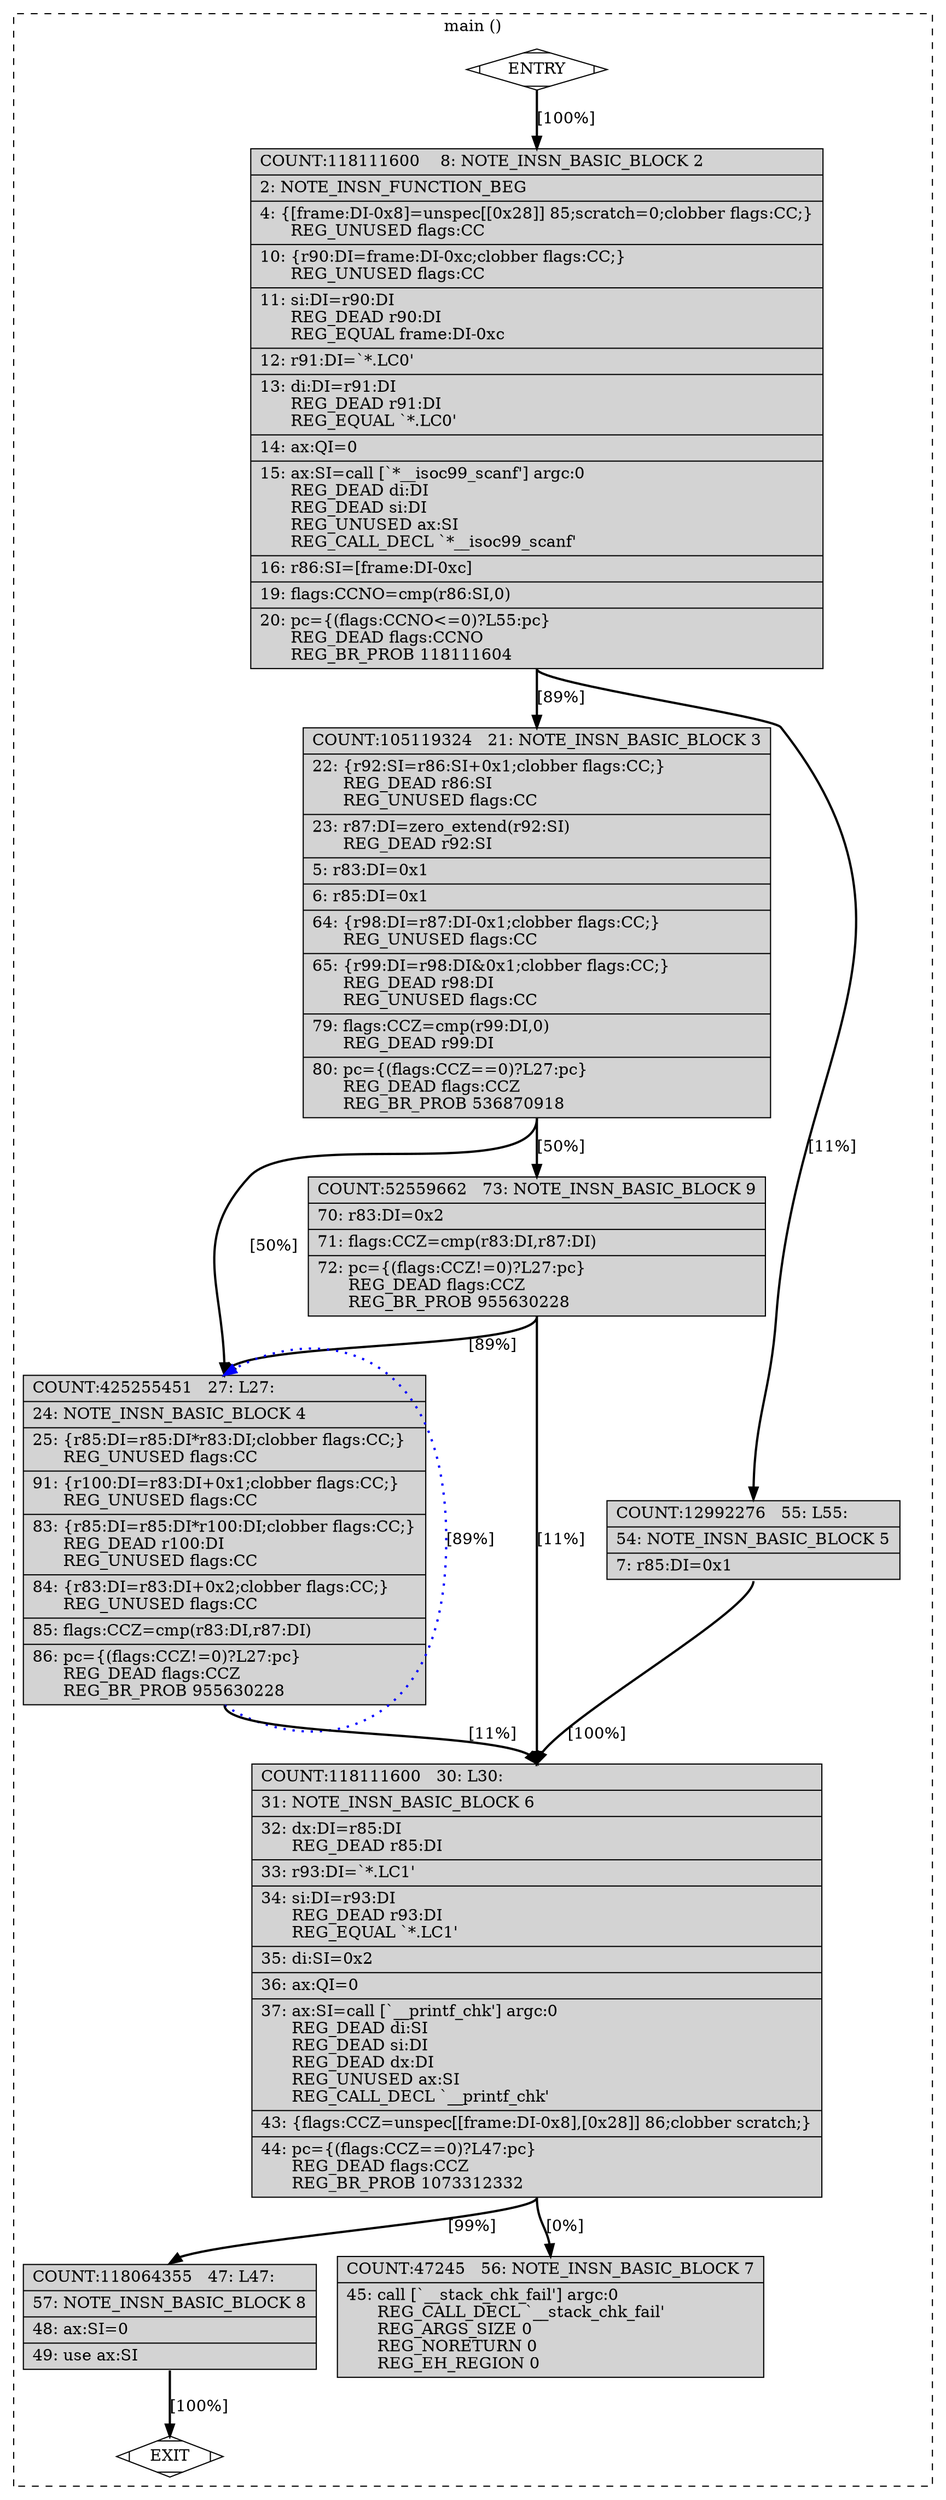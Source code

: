 digraph "main.c.283r.fwprop2" {
overlap=false;
subgraph "cluster_main" {
	style="dashed";
	color="black";
	label="main ()";
	fn_23_basic_block_0 [shape=Mdiamond,style=filled,fillcolor=white,label="ENTRY"];

	fn_23_basic_block_2 [shape=record,style=filled,fillcolor=lightgrey,label="{COUNT:118111600\ \ \ \ 8:\ NOTE_INSN_BASIC_BLOCK\ 2\l\
|\ \ \ \ 2:\ NOTE_INSN_FUNCTION_BEG\l\
|\ \ \ \ 4:\ \{[frame:DI-0x8]=unspec[[0x28]]\ 85;scratch=0;clobber\ flags:CC;\}\l\
\ \ \ \ \ \ REG_UNUSED\ flags:CC\l\
|\ \ \ 10:\ \{r90:DI=frame:DI-0xc;clobber\ flags:CC;\}\l\
\ \ \ \ \ \ REG_UNUSED\ flags:CC\l\
|\ \ \ 11:\ si:DI=r90:DI\l\
\ \ \ \ \ \ REG_DEAD\ r90:DI\l\
\ \ \ \ \ \ REG_EQUAL\ frame:DI-0xc\l\
|\ \ \ 12:\ r91:DI=`*.LC0'\l\
|\ \ \ 13:\ di:DI=r91:DI\l\
\ \ \ \ \ \ REG_DEAD\ r91:DI\l\
\ \ \ \ \ \ REG_EQUAL\ `*.LC0'\l\
|\ \ \ 14:\ ax:QI=0\l\
|\ \ \ 15:\ ax:SI=call\ [`*__isoc99_scanf']\ argc:0\l\
\ \ \ \ \ \ REG_DEAD\ di:DI\l\
\ \ \ \ \ \ REG_DEAD\ si:DI\l\
\ \ \ \ \ \ REG_UNUSED\ ax:SI\l\
\ \ \ \ \ \ REG_CALL_DECL\ `*__isoc99_scanf'\l\
|\ \ \ 16:\ r86:SI=[frame:DI-0xc]\l\
|\ \ \ 19:\ flags:CCNO=cmp(r86:SI,0)\l\
|\ \ \ 20:\ pc=\{(flags:CCNO\<=0)?L55:pc\}\l\
\ \ \ \ \ \ REG_DEAD\ flags:CCNO\l\
\ \ \ \ \ \ REG_BR_PROB\ 118111604\l\
}"];

	fn_23_basic_block_5 [shape=record,style=filled,fillcolor=lightgrey,label="{COUNT:12992276\ \ \ 55:\ L55:\l\
|\ \ \ 54:\ NOTE_INSN_BASIC_BLOCK\ 5\l\
|\ \ \ \ 7:\ r85:DI=0x1\l\
}"];

	fn_23_basic_block_3 [shape=record,style=filled,fillcolor=lightgrey,label="{COUNT:105119324\ \ \ 21:\ NOTE_INSN_BASIC_BLOCK\ 3\l\
|\ \ \ 22:\ \{r92:SI=r86:SI+0x1;clobber\ flags:CC;\}\l\
\ \ \ \ \ \ REG_DEAD\ r86:SI\l\
\ \ \ \ \ \ REG_UNUSED\ flags:CC\l\
|\ \ \ 23:\ r87:DI=zero_extend(r92:SI)\l\
\ \ \ \ \ \ REG_DEAD\ r92:SI\l\
|\ \ \ \ 5:\ r83:DI=0x1\l\
|\ \ \ \ 6:\ r85:DI=0x1\l\
|\ \ \ 64:\ \{r98:DI=r87:DI-0x1;clobber\ flags:CC;\}\l\
\ \ \ \ \ \ REG_UNUSED\ flags:CC\l\
|\ \ \ 65:\ \{r99:DI=r98:DI&0x1;clobber\ flags:CC;\}\l\
\ \ \ \ \ \ REG_DEAD\ r98:DI\l\
\ \ \ \ \ \ REG_UNUSED\ flags:CC\l\
|\ \ \ 79:\ flags:CCZ=cmp(r99:DI,0)\l\
\ \ \ \ \ \ REG_DEAD\ r99:DI\l\
|\ \ \ 80:\ pc=\{(flags:CCZ==0)?L27:pc\}\l\
\ \ \ \ \ \ REG_DEAD\ flags:CCZ\l\
\ \ \ \ \ \ REG_BR_PROB\ 536870918\l\
}"];

	fn_23_basic_block_9 [shape=record,style=filled,fillcolor=lightgrey,label="{COUNT:52559662\ \ \ 73:\ NOTE_INSN_BASIC_BLOCK\ 9\l\
|\ \ \ 70:\ r83:DI=0x2\l\
|\ \ \ 71:\ flags:CCZ=cmp(r83:DI,r87:DI)\l\
|\ \ \ 72:\ pc=\{(flags:CCZ!=0)?L27:pc\}\l\
\ \ \ \ \ \ REG_DEAD\ flags:CCZ\l\
\ \ \ \ \ \ REG_BR_PROB\ 955630228\l\
}"];

	fn_23_basic_block_4 [shape=record,style=filled,fillcolor=lightgrey,label="{COUNT:425255451\ \ \ 27:\ L27:\l\
|\ \ \ 24:\ NOTE_INSN_BASIC_BLOCK\ 4\l\
|\ \ \ 25:\ \{r85:DI=r85:DI*r83:DI;clobber\ flags:CC;\}\l\
\ \ \ \ \ \ REG_UNUSED\ flags:CC\l\
|\ \ \ 91:\ \{r100:DI=r83:DI+0x1;clobber\ flags:CC;\}\l\
\ \ \ \ \ \ REG_UNUSED\ flags:CC\l\
|\ \ \ 83:\ \{r85:DI=r85:DI*r100:DI;clobber\ flags:CC;\}\l\
\ \ \ \ \ \ REG_DEAD\ r100:DI\l\
\ \ \ \ \ \ REG_UNUSED\ flags:CC\l\
|\ \ \ 84:\ \{r83:DI=r83:DI+0x2;clobber\ flags:CC;\}\l\
\ \ \ \ \ \ REG_UNUSED\ flags:CC\l\
|\ \ \ 85:\ flags:CCZ=cmp(r83:DI,r87:DI)\l\
|\ \ \ 86:\ pc=\{(flags:CCZ!=0)?L27:pc\}\l\
\ \ \ \ \ \ REG_DEAD\ flags:CCZ\l\
\ \ \ \ \ \ REG_BR_PROB\ 955630228\l\
}"];

	fn_23_basic_block_6 [shape=record,style=filled,fillcolor=lightgrey,label="{COUNT:118111600\ \ \ 30:\ L30:\l\
|\ \ \ 31:\ NOTE_INSN_BASIC_BLOCK\ 6\l\
|\ \ \ 32:\ dx:DI=r85:DI\l\
\ \ \ \ \ \ REG_DEAD\ r85:DI\l\
|\ \ \ 33:\ r93:DI=`*.LC1'\l\
|\ \ \ 34:\ si:DI=r93:DI\l\
\ \ \ \ \ \ REG_DEAD\ r93:DI\l\
\ \ \ \ \ \ REG_EQUAL\ `*.LC1'\l\
|\ \ \ 35:\ di:SI=0x2\l\
|\ \ \ 36:\ ax:QI=0\l\
|\ \ \ 37:\ ax:SI=call\ [`__printf_chk']\ argc:0\l\
\ \ \ \ \ \ REG_DEAD\ di:SI\l\
\ \ \ \ \ \ REG_DEAD\ si:DI\l\
\ \ \ \ \ \ REG_DEAD\ dx:DI\l\
\ \ \ \ \ \ REG_UNUSED\ ax:SI\l\
\ \ \ \ \ \ REG_CALL_DECL\ `__printf_chk'\l\
|\ \ \ 43:\ \{flags:CCZ=unspec[[frame:DI-0x8],[0x28]]\ 86;clobber\ scratch;\}\l\
|\ \ \ 44:\ pc=\{(flags:CCZ==0)?L47:pc\}\l\
\ \ \ \ \ \ REG_DEAD\ flags:CCZ\l\
\ \ \ \ \ \ REG_BR_PROB\ 1073312332\l\
}"];

	fn_23_basic_block_7 [shape=record,style=filled,fillcolor=lightgrey,label="{COUNT:47245\ \ \ 56:\ NOTE_INSN_BASIC_BLOCK\ 7\l\
|\ \ \ 45:\ call\ [`__stack_chk_fail']\ argc:0\l\
\ \ \ \ \ \ REG_CALL_DECL\ `__stack_chk_fail'\l\
\ \ \ \ \ \ REG_ARGS_SIZE\ 0\l\
\ \ \ \ \ \ REG_NORETURN\ 0\l\
\ \ \ \ \ \ REG_EH_REGION\ 0\l\
}"];

	fn_23_basic_block_8 [shape=record,style=filled,fillcolor=lightgrey,label="{COUNT:118064355\ \ \ 47:\ L47:\l\
|\ \ \ 57:\ NOTE_INSN_BASIC_BLOCK\ 8\l\
|\ \ \ 48:\ ax:SI=0\l\
|\ \ \ 49:\ use\ ax:SI\l\
}"];

	fn_23_basic_block_1 [shape=Mdiamond,style=filled,fillcolor=white,label="EXIT"];

	fn_23_basic_block_0:s -> fn_23_basic_block_2:n [style="solid,bold",color=black,weight=100,constraint=true,label="[100%]"];
	fn_23_basic_block_2:s -> fn_23_basic_block_3:n [style="solid,bold",color=black,weight=100,constraint=true,label="[89%]"];
	fn_23_basic_block_2:s -> fn_23_basic_block_5:n [style="solid,bold",color=black,weight=10,constraint=true,label="[11%]"];
	fn_23_basic_block_3:s -> fn_23_basic_block_9:n [style="solid,bold",color=black,weight=100,constraint=true,label="[50%]"];
	fn_23_basic_block_3:s -> fn_23_basic_block_4:n [style="solid,bold",color=black,weight=10,constraint=true,label="[50%]"];
	fn_23_basic_block_4:s -> fn_23_basic_block_4:n [style="dotted,bold",color=blue,weight=10,constraint=false,label="[89%]"];
	fn_23_basic_block_4:s -> fn_23_basic_block_6:n [style="solid,bold",color=black,weight=100,constraint=true,label="[11%]"];
	fn_23_basic_block_5:s -> fn_23_basic_block_6:n [style="solid,bold",color=black,weight=100,constraint=true,label="[100%]"];
	fn_23_basic_block_6:s -> fn_23_basic_block_8:n [style="solid,bold",color=black,weight=10,constraint=true,label="[99%]"];
	fn_23_basic_block_6:s -> fn_23_basic_block_7:n [style="solid,bold",color=black,weight=100,constraint=true,label="[0%]"];
	fn_23_basic_block_8:s -> fn_23_basic_block_1:n [style="solid,bold",color=black,weight=100,constraint=true,label="[100%]"];
	fn_23_basic_block_9:s -> fn_23_basic_block_4:n [style="solid,bold",color=black,weight=10,constraint=true,label="[89%]"];
	fn_23_basic_block_9:s -> fn_23_basic_block_6:n [style="solid,bold",color=black,weight=100,constraint=true,label="[11%]"];
	fn_23_basic_block_0:s -> fn_23_basic_block_1:n [style="invis",constraint=true];
}
}
